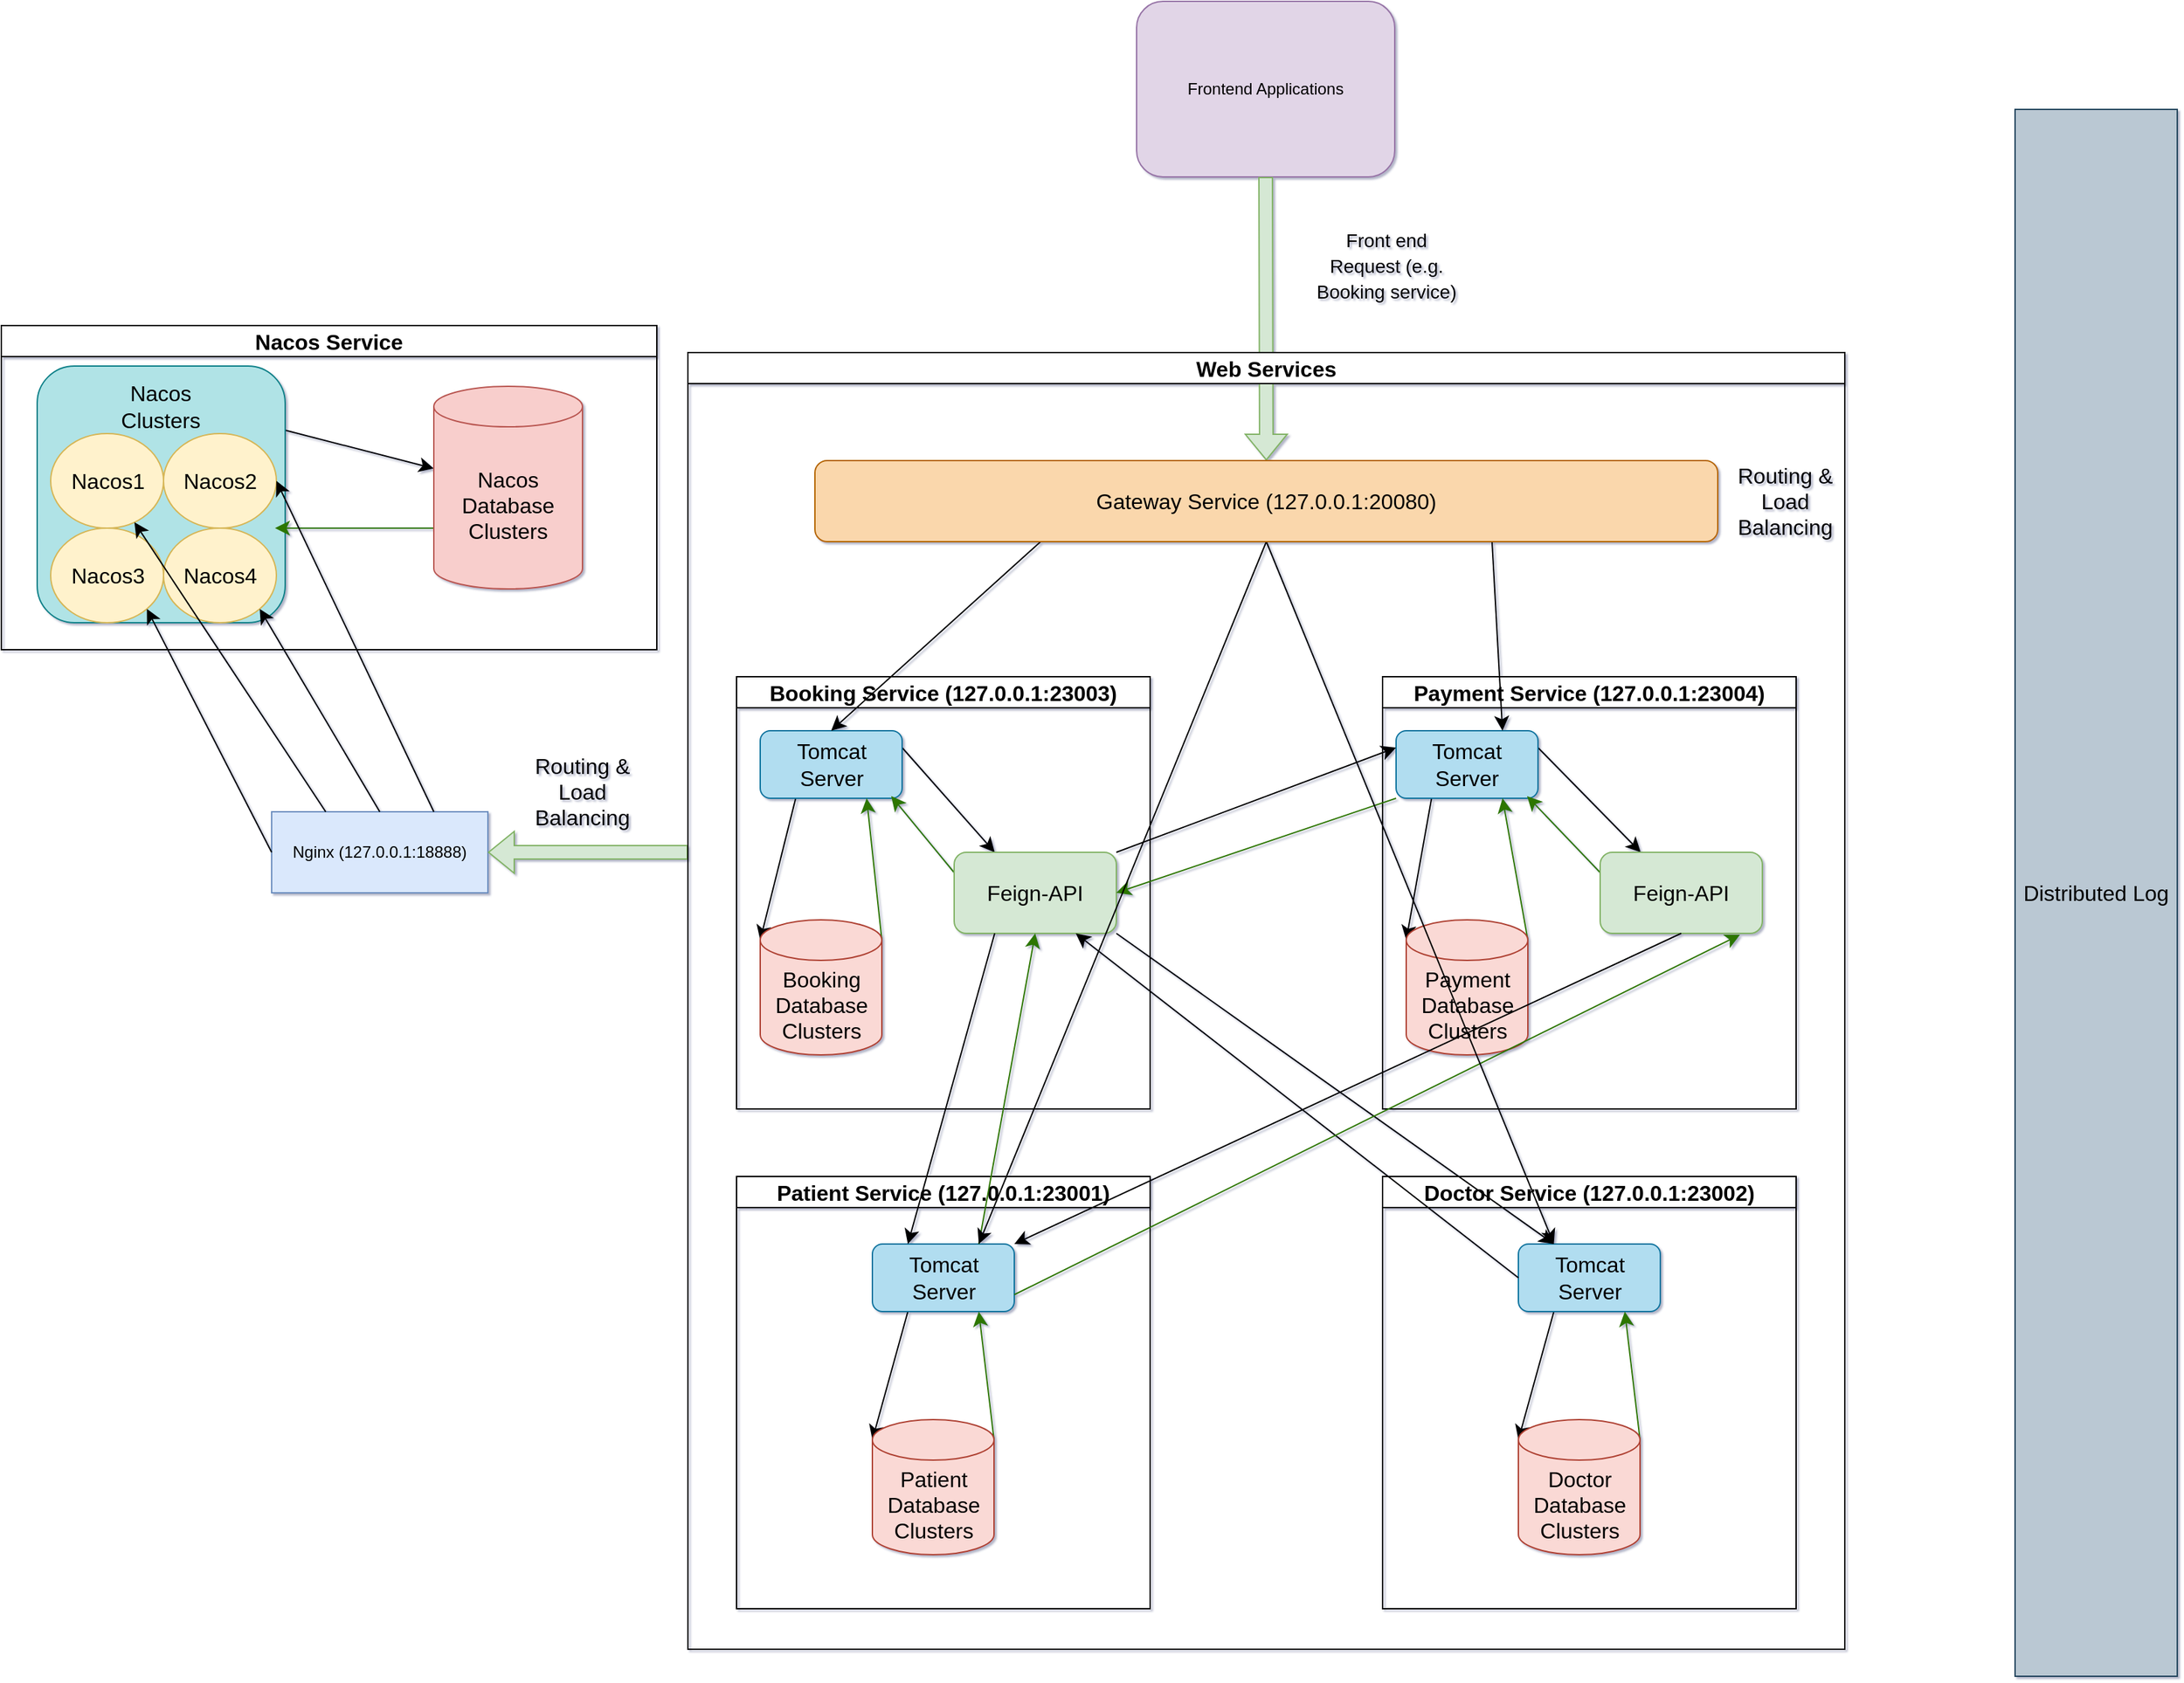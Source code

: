 <mxfile version="21.6.1" type="device">
  <diagram name="Page-1" id="5f0bae14-7c28-e335-631c-24af17079c00">
    <mxGraphModel dx="2233" dy="1507" grid="1" gridSize="10" guides="1" tooltips="1" connect="1" arrows="1" fold="1" page="1" pageScale="1" pageWidth="4681" pageHeight="3300" background="none" math="0" shadow="1">
      <root>
        <mxCell id="0" />
        <mxCell id="1" parent="0" />
        <mxCell id="jPvqtnYLJRj_eyyXHJ-Q-1" value="Frontend Applications" style="rounded=1;whiteSpace=wrap;html=1;fillColor=#e1d5e7;strokeColor=#9673a6;" parent="1" vertex="1">
          <mxGeometry x="2170" y="190" width="191" height="130" as="geometry" />
        </mxCell>
        <mxCell id="jPvqtnYLJRj_eyyXHJ-Q-2" value="" style="shape=flexArrow;endArrow=classic;html=1;rounded=0;exitX=0.5;exitY=1;exitDx=0;exitDy=0;fillColor=#d5e8d4;strokeColor=#82b366;entryX=0.5;entryY=0;entryDx=0;entryDy=0;" parent="1" source="jPvqtnYLJRj_eyyXHJ-Q-1" edge="1" target="ogTgEn3JlV6PT00TCn8N-3">
          <mxGeometry width="50" height="50" relative="1" as="geometry">
            <mxPoint x="2450" y="320" as="sourcePoint" />
            <mxPoint x="2490" y="200" as="targetPoint" />
          </mxGeometry>
        </mxCell>
        <mxCell id="jPvqtnYLJRj_eyyXHJ-Q-3" value="Nginx (127.0.0.1:18888)" style="rounded=0;whiteSpace=wrap;html=1;fillColor=#dae8fc;strokeColor=#6c8ebf;" parent="1" vertex="1">
          <mxGeometry x="1530" y="790" width="160" height="60" as="geometry" />
        </mxCell>
        <mxCell id="t3KPmfPiuo9anuLnNl-u-4" value="" style="shape=flexArrow;endArrow=classic;html=1;rounded=0;exitX=0.5;exitY=1;exitDx=0;exitDy=0;fillColor=#d5e8d4;strokeColor=#82b366;" parent="1" edge="1">
          <mxGeometry width="50" height="50" relative="1" as="geometry">
            <mxPoint x="1838" y="820" as="sourcePoint" />
            <mxPoint x="1690" y="820" as="targetPoint" />
          </mxGeometry>
        </mxCell>
        <mxCell id="t3KPmfPiuo9anuLnNl-u-5" value="&lt;font style=&quot;font-size: 14px;&quot;&gt;Front end Request (e.g. Booking service)&lt;/font&gt;" style="text;html=1;strokeColor=none;fillColor=none;align=center;verticalAlign=middle;whiteSpace=wrap;rounded=0;fontSize=16;" parent="1" vertex="1">
          <mxGeometry x="2300" y="370" width="110" height="30" as="geometry" />
        </mxCell>
        <mxCell id="t3KPmfPiuo9anuLnNl-u-6" value="Nacos Service" style="swimlane;whiteSpace=wrap;html=1;fontSize=16;" parent="1" vertex="1">
          <mxGeometry x="1330" y="430" width="485" height="240" as="geometry" />
        </mxCell>
        <mxCell id="t3KPmfPiuo9anuLnNl-u-10" value="" style="edgeStyle=none;curved=1;rounded=0;orthogonalLoop=1;jettySize=auto;html=1;fontSize=12;startSize=8;endSize=8;exitX=1;exitY=0.25;exitDx=0;exitDy=0;" parent="t3KPmfPiuo9anuLnNl-u-6" source="t3KPmfPiuo9anuLnNl-u-1" target="t3KPmfPiuo9anuLnNl-u-9" edge="1">
          <mxGeometry relative="1" as="geometry" />
        </mxCell>
        <mxCell id="t3KPmfPiuo9anuLnNl-u-1" value="" style="rounded=1;whiteSpace=wrap;html=1;fillColor=#b0e3e6;strokeColor=#0e8088;" parent="t3KPmfPiuo9anuLnNl-u-6" vertex="1">
          <mxGeometry x="26.5" y="30" width="183.5" height="190" as="geometry" />
        </mxCell>
        <mxCell id="t3KPmfPiuo9anuLnNl-u-11" style="edgeStyle=none;curved=1;rounded=0;orthogonalLoop=1;jettySize=auto;html=1;exitX=0;exitY=0;exitDx=0;exitDy=105;exitPerimeter=0;fontSize=12;startSize=8;endSize=8;fillColor=#60a917;strokeColor=#2D7600;" parent="t3KPmfPiuo9anuLnNl-u-6" source="t3KPmfPiuo9anuLnNl-u-9" edge="1">
          <mxGeometry relative="1" as="geometry">
            <mxPoint x="202.5" y="150" as="targetPoint" />
          </mxGeometry>
        </mxCell>
        <mxCell id="t3KPmfPiuo9anuLnNl-u-9" value="Nacos Database&lt;br&gt;Clusters" style="shape=cylinder3;whiteSpace=wrap;html=1;boundedLbl=1;backgroundOutline=1;size=15;fontSize=16;fillColor=#f8cecc;strokeColor=#b85450;" parent="t3KPmfPiuo9anuLnNl-u-6" vertex="1">
          <mxGeometry x="320" y="45" width="110" height="150" as="geometry" />
        </mxCell>
        <mxCell id="t3KPmfPiuo9anuLnNl-u-102" value="Nacos1" style="ellipse;whiteSpace=wrap;html=1;fontSize=16;fillColor=#fff2cc;strokeColor=#d6b656;" parent="t3KPmfPiuo9anuLnNl-u-6" vertex="1">
          <mxGeometry x="36.5" y="80" width="83.5" height="70" as="geometry" />
        </mxCell>
        <mxCell id="t3KPmfPiuo9anuLnNl-u-107" value="Nacos2" style="ellipse;whiteSpace=wrap;html=1;fontSize=16;fillColor=#fff2cc;strokeColor=#d6b656;" parent="t3KPmfPiuo9anuLnNl-u-6" vertex="1">
          <mxGeometry x="120" y="80" width="83.5" height="70" as="geometry" />
        </mxCell>
        <mxCell id="t3KPmfPiuo9anuLnNl-u-108" value="Nacos3" style="ellipse;whiteSpace=wrap;html=1;fontSize=16;fillColor=#fff2cc;strokeColor=#d6b656;" parent="t3KPmfPiuo9anuLnNl-u-6" vertex="1">
          <mxGeometry x="36.5" y="150" width="83.5" height="70" as="geometry" />
        </mxCell>
        <mxCell id="t3KPmfPiuo9anuLnNl-u-109" value="Nacos4" style="ellipse;whiteSpace=wrap;html=1;fontSize=16;fillColor=#fff2cc;strokeColor=#d6b656;" parent="t3KPmfPiuo9anuLnNl-u-6" vertex="1">
          <mxGeometry x="120" y="150" width="83.5" height="70" as="geometry" />
        </mxCell>
        <mxCell id="t3KPmfPiuo9anuLnNl-u-110" value="Nacos Clusters" style="text;html=1;strokeColor=none;fillColor=none;align=center;verticalAlign=middle;whiteSpace=wrap;rounded=0;fontSize=16;" parent="t3KPmfPiuo9anuLnNl-u-6" vertex="1">
          <mxGeometry x="88.25" y="45" width="60" height="30" as="geometry" />
        </mxCell>
        <mxCell id="t3KPmfPiuo9anuLnNl-u-12" value="Web Services" style="swimlane;whiteSpace=wrap;html=1;fontSize=16;" parent="1" vertex="1">
          <mxGeometry x="1838" y="450" width="856" height="960" as="geometry" />
        </mxCell>
        <mxCell id="t3KPmfPiuo9anuLnNl-u-21" value="Booking Service (127.0.0.1:23003)" style="swimlane;whiteSpace=wrap;html=1;fontSize=16;" parent="t3KPmfPiuo9anuLnNl-u-12" vertex="1">
          <mxGeometry x="36" y="240" width="306" height="320" as="geometry" />
        </mxCell>
        <mxCell id="t3KPmfPiuo9anuLnNl-u-55" style="edgeStyle=none;curved=1;rounded=0;orthogonalLoop=1;jettySize=auto;html=1;exitX=0.25;exitY=1;exitDx=0;exitDy=0;entryX=0;entryY=0;entryDx=0;entryDy=15;entryPerimeter=0;fontSize=12;startSize=8;endSize=8;" parent="t3KPmfPiuo9anuLnNl-u-21" source="t3KPmfPiuo9anuLnNl-u-23" target="t3KPmfPiuo9anuLnNl-u-25" edge="1">
          <mxGeometry relative="1" as="geometry" />
        </mxCell>
        <mxCell id="t3KPmfPiuo9anuLnNl-u-58" style="edgeStyle=none;curved=1;rounded=0;orthogonalLoop=1;jettySize=auto;html=1;exitX=1;exitY=0.25;exitDx=0;exitDy=0;entryX=0.25;entryY=0;entryDx=0;entryDy=0;fontSize=12;startSize=8;endSize=8;" parent="t3KPmfPiuo9anuLnNl-u-21" source="t3KPmfPiuo9anuLnNl-u-23" target="t3KPmfPiuo9anuLnNl-u-57" edge="1">
          <mxGeometry relative="1" as="geometry" />
        </mxCell>
        <mxCell id="t3KPmfPiuo9anuLnNl-u-23" value="Tomcat Server" style="rounded=1;whiteSpace=wrap;html=1;fontSize=16;fillColor=#b1ddf0;strokeColor=#10739e;" parent="t3KPmfPiuo9anuLnNl-u-21" vertex="1">
          <mxGeometry x="17.5" y="40" width="105" height="50" as="geometry" />
        </mxCell>
        <mxCell id="t3KPmfPiuo9anuLnNl-u-56" style="edgeStyle=none;curved=1;rounded=0;orthogonalLoop=1;jettySize=auto;html=1;exitX=1;exitY=0;exitDx=0;exitDy=15;exitPerimeter=0;entryX=0.75;entryY=1;entryDx=0;entryDy=0;fontSize=12;startSize=8;endSize=8;fillColor=#60a917;strokeColor=#2D7600;" parent="t3KPmfPiuo9anuLnNl-u-21" source="t3KPmfPiuo9anuLnNl-u-25" target="t3KPmfPiuo9anuLnNl-u-23" edge="1">
          <mxGeometry relative="1" as="geometry" />
        </mxCell>
        <mxCell id="t3KPmfPiuo9anuLnNl-u-25" value="Booking Database&lt;br&gt;Clusters" style="shape=cylinder3;whiteSpace=wrap;html=1;boundedLbl=1;backgroundOutline=1;size=15;fontSize=16;fillColor=#fad9d5;strokeColor=#ae4132;" parent="t3KPmfPiuo9anuLnNl-u-21" vertex="1">
          <mxGeometry x="17.5" y="180" width="90" height="100" as="geometry" />
        </mxCell>
        <mxCell id="t3KPmfPiuo9anuLnNl-u-59" style="edgeStyle=none;curved=1;rounded=0;orthogonalLoop=1;jettySize=auto;html=1;exitX=0;exitY=0.25;exitDx=0;exitDy=0;entryX=0.923;entryY=0.967;entryDx=0;entryDy=0;entryPerimeter=0;fontSize=12;startSize=8;endSize=8;fillColor=#60a917;strokeColor=#2D7600;" parent="t3KPmfPiuo9anuLnNl-u-21" source="t3KPmfPiuo9anuLnNl-u-57" target="t3KPmfPiuo9anuLnNl-u-23" edge="1">
          <mxGeometry relative="1" as="geometry" />
        </mxCell>
        <mxCell id="t3KPmfPiuo9anuLnNl-u-57" value="Feign-API" style="rounded=1;whiteSpace=wrap;html=1;fontSize=16;fillColor=#d5e8d4;strokeColor=#82b366;" parent="t3KPmfPiuo9anuLnNl-u-21" vertex="1">
          <mxGeometry x="161" y="130" width="120" height="60" as="geometry" />
        </mxCell>
        <mxCell id="t3KPmfPiuo9anuLnNl-u-60" value="Payment Service (127.0.0.1:23004)" style="swimlane;whiteSpace=wrap;html=1;fontSize=16;" parent="t3KPmfPiuo9anuLnNl-u-12" vertex="1">
          <mxGeometry x="514" y="240" width="306" height="320" as="geometry" />
        </mxCell>
        <mxCell id="t3KPmfPiuo9anuLnNl-u-61" style="edgeStyle=none;curved=1;rounded=0;orthogonalLoop=1;jettySize=auto;html=1;exitX=0.25;exitY=1;exitDx=0;exitDy=0;entryX=0;entryY=0;entryDx=0;entryDy=15;entryPerimeter=0;fontSize=12;startSize=8;endSize=8;" parent="t3KPmfPiuo9anuLnNl-u-60" source="t3KPmfPiuo9anuLnNl-u-63" target="t3KPmfPiuo9anuLnNl-u-65" edge="1">
          <mxGeometry relative="1" as="geometry" />
        </mxCell>
        <mxCell id="t3KPmfPiuo9anuLnNl-u-62" style="edgeStyle=none;curved=1;rounded=0;orthogonalLoop=1;jettySize=auto;html=1;exitX=1;exitY=0.25;exitDx=0;exitDy=0;entryX=0.25;entryY=0;entryDx=0;entryDy=0;fontSize=12;startSize=8;endSize=8;" parent="t3KPmfPiuo9anuLnNl-u-60" source="t3KPmfPiuo9anuLnNl-u-63" target="t3KPmfPiuo9anuLnNl-u-67" edge="1">
          <mxGeometry relative="1" as="geometry" />
        </mxCell>
        <mxCell id="t3KPmfPiuo9anuLnNl-u-63" value="Tomcat Server" style="rounded=1;whiteSpace=wrap;html=1;fontSize=16;fillColor=#b1ddf0;strokeColor=#10739e;" parent="t3KPmfPiuo9anuLnNl-u-60" vertex="1">
          <mxGeometry x="10" y="40" width="105" height="50" as="geometry" />
        </mxCell>
        <mxCell id="t3KPmfPiuo9anuLnNl-u-64" style="edgeStyle=none;curved=1;rounded=0;orthogonalLoop=1;jettySize=auto;html=1;exitX=1;exitY=0;exitDx=0;exitDy=15;exitPerimeter=0;entryX=0.75;entryY=1;entryDx=0;entryDy=0;fontSize=12;startSize=8;endSize=8;fillColor=#60a917;strokeColor=#2D7600;" parent="t3KPmfPiuo9anuLnNl-u-60" source="t3KPmfPiuo9anuLnNl-u-65" target="t3KPmfPiuo9anuLnNl-u-63" edge="1">
          <mxGeometry relative="1" as="geometry" />
        </mxCell>
        <mxCell id="t3KPmfPiuo9anuLnNl-u-65" value="Payment Database&lt;br&gt;Clusters" style="shape=cylinder3;whiteSpace=wrap;html=1;boundedLbl=1;backgroundOutline=1;size=15;fontSize=16;fillColor=#fad9d5;strokeColor=#ae4132;" parent="t3KPmfPiuo9anuLnNl-u-60" vertex="1">
          <mxGeometry x="17.5" y="180" width="90" height="100" as="geometry" />
        </mxCell>
        <mxCell id="t3KPmfPiuo9anuLnNl-u-66" style="edgeStyle=none;curved=1;rounded=0;orthogonalLoop=1;jettySize=auto;html=1;exitX=0;exitY=0.25;exitDx=0;exitDy=0;entryX=0.923;entryY=0.967;entryDx=0;entryDy=0;entryPerimeter=0;fontSize=12;startSize=8;endSize=8;fillColor=#60a917;strokeColor=#2D7600;" parent="t3KPmfPiuo9anuLnNl-u-60" source="t3KPmfPiuo9anuLnNl-u-67" target="t3KPmfPiuo9anuLnNl-u-63" edge="1">
          <mxGeometry relative="1" as="geometry" />
        </mxCell>
        <mxCell id="t3KPmfPiuo9anuLnNl-u-67" value="Feign-API" style="rounded=1;whiteSpace=wrap;html=1;fontSize=16;fillColor=#d5e8d4;strokeColor=#82b366;" parent="t3KPmfPiuo9anuLnNl-u-60" vertex="1">
          <mxGeometry x="161" y="130" width="120" height="60" as="geometry" />
        </mxCell>
        <mxCell id="t3KPmfPiuo9anuLnNl-u-69" value="Patient Service (127.0.0.1:23001)" style="swimlane;whiteSpace=wrap;html=1;fontSize=16;" parent="t3KPmfPiuo9anuLnNl-u-12" vertex="1">
          <mxGeometry x="36" y="610" width="306" height="320" as="geometry" />
        </mxCell>
        <mxCell id="t3KPmfPiuo9anuLnNl-u-70" style="edgeStyle=none;curved=1;rounded=0;orthogonalLoop=1;jettySize=auto;html=1;exitX=0.25;exitY=1;exitDx=0;exitDy=0;entryX=0;entryY=0;entryDx=0;entryDy=15;entryPerimeter=0;fontSize=12;startSize=8;endSize=8;" parent="t3KPmfPiuo9anuLnNl-u-69" source="t3KPmfPiuo9anuLnNl-u-72" target="t3KPmfPiuo9anuLnNl-u-74" edge="1">
          <mxGeometry relative="1" as="geometry" />
        </mxCell>
        <mxCell id="t3KPmfPiuo9anuLnNl-u-72" value="Tomcat Server" style="rounded=1;whiteSpace=wrap;html=1;fontSize=16;fillColor=#b1ddf0;strokeColor=#10739e;" parent="t3KPmfPiuo9anuLnNl-u-69" vertex="1">
          <mxGeometry x="100.5" y="50" width="105" height="50" as="geometry" />
        </mxCell>
        <mxCell id="t3KPmfPiuo9anuLnNl-u-73" style="edgeStyle=none;curved=1;rounded=0;orthogonalLoop=1;jettySize=auto;html=1;exitX=1;exitY=0;exitDx=0;exitDy=15;exitPerimeter=0;entryX=0.75;entryY=1;entryDx=0;entryDy=0;fontSize=12;startSize=8;endSize=8;fillColor=#60a917;strokeColor=#2D7600;" parent="t3KPmfPiuo9anuLnNl-u-69" source="t3KPmfPiuo9anuLnNl-u-74" target="t3KPmfPiuo9anuLnNl-u-72" edge="1">
          <mxGeometry relative="1" as="geometry" />
        </mxCell>
        <mxCell id="t3KPmfPiuo9anuLnNl-u-74" value="Patient Database&lt;br&gt;Clusters" style="shape=cylinder3;whiteSpace=wrap;html=1;boundedLbl=1;backgroundOutline=1;size=15;fontSize=16;fillColor=#fad9d5;strokeColor=#ae4132;" parent="t3KPmfPiuo9anuLnNl-u-69" vertex="1">
          <mxGeometry x="100.5" y="180" width="90" height="100" as="geometry" />
        </mxCell>
        <mxCell id="t3KPmfPiuo9anuLnNl-u-85" value="Doctor Service (127.0.0.1:23002)" style="swimlane;whiteSpace=wrap;html=1;fontSize=16;" parent="t3KPmfPiuo9anuLnNl-u-12" vertex="1">
          <mxGeometry x="514" y="610" width="306" height="320" as="geometry" />
        </mxCell>
        <mxCell id="t3KPmfPiuo9anuLnNl-u-86" style="edgeStyle=none;curved=1;rounded=0;orthogonalLoop=1;jettySize=auto;html=1;exitX=0.25;exitY=1;exitDx=0;exitDy=0;entryX=0;entryY=0;entryDx=0;entryDy=15;entryPerimeter=0;fontSize=12;startSize=8;endSize=8;" parent="t3KPmfPiuo9anuLnNl-u-85" source="t3KPmfPiuo9anuLnNl-u-87" target="t3KPmfPiuo9anuLnNl-u-89" edge="1">
          <mxGeometry relative="1" as="geometry" />
        </mxCell>
        <mxCell id="t3KPmfPiuo9anuLnNl-u-87" value="Tomcat Server" style="rounded=1;whiteSpace=wrap;html=1;fontSize=16;fillColor=#b1ddf0;strokeColor=#10739e;" parent="t3KPmfPiuo9anuLnNl-u-85" vertex="1">
          <mxGeometry x="100.5" y="50" width="105" height="50" as="geometry" />
        </mxCell>
        <mxCell id="t3KPmfPiuo9anuLnNl-u-88" style="edgeStyle=none;curved=1;rounded=0;orthogonalLoop=1;jettySize=auto;html=1;exitX=1;exitY=0;exitDx=0;exitDy=15;exitPerimeter=0;entryX=0.75;entryY=1;entryDx=0;entryDy=0;fontSize=12;startSize=8;endSize=8;fillColor=#60a917;strokeColor=#2D7600;" parent="t3KPmfPiuo9anuLnNl-u-85" source="t3KPmfPiuo9anuLnNl-u-89" target="t3KPmfPiuo9anuLnNl-u-87" edge="1">
          <mxGeometry relative="1" as="geometry" />
        </mxCell>
        <mxCell id="t3KPmfPiuo9anuLnNl-u-89" value="Doctor Database&lt;br&gt;Clusters" style="shape=cylinder3;whiteSpace=wrap;html=1;boundedLbl=1;backgroundOutline=1;size=15;fontSize=16;fillColor=#fad9d5;strokeColor=#ae4132;" parent="t3KPmfPiuo9anuLnNl-u-85" vertex="1">
          <mxGeometry x="100.5" y="180" width="90" height="100" as="geometry" />
        </mxCell>
        <mxCell id="t3KPmfPiuo9anuLnNl-u-90" style="edgeStyle=none;curved=1;rounded=0;orthogonalLoop=1;jettySize=auto;html=1;exitX=0.25;exitY=1;exitDx=0;exitDy=0;entryX=0.25;entryY=0;entryDx=0;entryDy=0;fontSize=12;startSize=8;endSize=8;" parent="t3KPmfPiuo9anuLnNl-u-12" source="t3KPmfPiuo9anuLnNl-u-57" target="t3KPmfPiuo9anuLnNl-u-72" edge="1">
          <mxGeometry relative="1" as="geometry" />
        </mxCell>
        <mxCell id="t3KPmfPiuo9anuLnNl-u-91" style="edgeStyle=none;curved=1;rounded=0;orthogonalLoop=1;jettySize=auto;html=1;exitX=0.75;exitY=0;exitDx=0;exitDy=0;entryX=0.5;entryY=1;entryDx=0;entryDy=0;fontSize=12;startSize=8;endSize=8;fillColor=#60a917;strokeColor=#2D7600;" parent="t3KPmfPiuo9anuLnNl-u-12" source="t3KPmfPiuo9anuLnNl-u-72" target="t3KPmfPiuo9anuLnNl-u-57" edge="1">
          <mxGeometry relative="1" as="geometry" />
        </mxCell>
        <mxCell id="t3KPmfPiuo9anuLnNl-u-92" style="edgeStyle=none;curved=1;rounded=0;orthogonalLoop=1;jettySize=auto;html=1;exitX=1;exitY=1;exitDx=0;exitDy=0;entryX=0.25;entryY=0;entryDx=0;entryDy=0;fontSize=12;startSize=8;endSize=8;" parent="t3KPmfPiuo9anuLnNl-u-12" source="t3KPmfPiuo9anuLnNl-u-57" target="t3KPmfPiuo9anuLnNl-u-87" edge="1">
          <mxGeometry relative="1" as="geometry" />
        </mxCell>
        <mxCell id="t3KPmfPiuo9anuLnNl-u-94" style="edgeStyle=none;curved=1;rounded=0;orthogonalLoop=1;jettySize=auto;html=1;exitX=0;exitY=0.5;exitDx=0;exitDy=0;entryX=0.75;entryY=1;entryDx=0;entryDy=0;fontSize=12;startSize=8;endSize=8;" parent="t3KPmfPiuo9anuLnNl-u-12" source="t3KPmfPiuo9anuLnNl-u-87" target="t3KPmfPiuo9anuLnNl-u-57" edge="1">
          <mxGeometry relative="1" as="geometry" />
        </mxCell>
        <mxCell id="t3KPmfPiuo9anuLnNl-u-111" style="edgeStyle=none;curved=1;rounded=0;orthogonalLoop=1;jettySize=auto;html=1;exitX=0.5;exitY=1;exitDx=0;exitDy=0;entryX=1;entryY=0;entryDx=0;entryDy=0;fontSize=12;startSize=8;endSize=8;" parent="t3KPmfPiuo9anuLnNl-u-12" source="t3KPmfPiuo9anuLnNl-u-67" target="t3KPmfPiuo9anuLnNl-u-72" edge="1">
          <mxGeometry relative="1" as="geometry" />
        </mxCell>
        <mxCell id="t3KPmfPiuo9anuLnNl-u-112" style="edgeStyle=none;curved=1;rounded=0;orthogonalLoop=1;jettySize=auto;html=1;exitX=1;exitY=0.75;exitDx=0;exitDy=0;entryX=0.862;entryY=1.017;entryDx=0;entryDy=0;entryPerimeter=0;fontSize=12;startSize=8;endSize=8;fillColor=#60a917;strokeColor=#2D7600;" parent="t3KPmfPiuo9anuLnNl-u-12" source="t3KPmfPiuo9anuLnNl-u-72" target="t3KPmfPiuo9anuLnNl-u-67" edge="1">
          <mxGeometry relative="1" as="geometry" />
        </mxCell>
        <mxCell id="t3KPmfPiuo9anuLnNl-u-113" style="edgeStyle=none;curved=1;rounded=0;orthogonalLoop=1;jettySize=auto;html=1;exitX=1;exitY=0;exitDx=0;exitDy=0;entryX=0;entryY=0.25;entryDx=0;entryDy=0;fontSize=12;startSize=8;endSize=8;" parent="t3KPmfPiuo9anuLnNl-u-12" source="t3KPmfPiuo9anuLnNl-u-57" target="t3KPmfPiuo9anuLnNl-u-63" edge="1">
          <mxGeometry relative="1" as="geometry" />
        </mxCell>
        <mxCell id="t3KPmfPiuo9anuLnNl-u-114" style="edgeStyle=none;curved=1;rounded=0;orthogonalLoop=1;jettySize=auto;html=1;exitX=0;exitY=1;exitDx=0;exitDy=0;entryX=1;entryY=0.5;entryDx=0;entryDy=0;fontSize=12;startSize=8;endSize=8;fillColor=#60a917;strokeColor=#2D7600;" parent="t3KPmfPiuo9anuLnNl-u-12" source="t3KPmfPiuo9anuLnNl-u-63" target="t3KPmfPiuo9anuLnNl-u-57" edge="1">
          <mxGeometry relative="1" as="geometry" />
        </mxCell>
        <mxCell id="ogTgEn3JlV6PT00TCn8N-4" style="edgeStyle=none;curved=1;rounded=0;orthogonalLoop=1;jettySize=auto;html=1;exitX=0.25;exitY=1;exitDx=0;exitDy=0;entryX=0.5;entryY=0;entryDx=0;entryDy=0;fontSize=12;startSize=8;endSize=8;" edge="1" parent="t3KPmfPiuo9anuLnNl-u-12" source="ogTgEn3JlV6PT00TCn8N-3" target="t3KPmfPiuo9anuLnNl-u-23">
          <mxGeometry relative="1" as="geometry" />
        </mxCell>
        <mxCell id="ogTgEn3JlV6PT00TCn8N-5" style="edgeStyle=none;curved=1;rounded=0;orthogonalLoop=1;jettySize=auto;html=1;exitX=0.5;exitY=1;exitDx=0;exitDy=0;entryX=0.75;entryY=0;entryDx=0;entryDy=0;fontSize=12;startSize=8;endSize=8;" edge="1" parent="t3KPmfPiuo9anuLnNl-u-12" source="ogTgEn3JlV6PT00TCn8N-3" target="t3KPmfPiuo9anuLnNl-u-72">
          <mxGeometry relative="1" as="geometry" />
        </mxCell>
        <mxCell id="ogTgEn3JlV6PT00TCn8N-6" style="edgeStyle=none;curved=1;rounded=0;orthogonalLoop=1;jettySize=auto;html=1;exitX=0.75;exitY=1;exitDx=0;exitDy=0;entryX=0.75;entryY=0;entryDx=0;entryDy=0;fontSize=12;startSize=8;endSize=8;" edge="1" parent="t3KPmfPiuo9anuLnNl-u-12" source="ogTgEn3JlV6PT00TCn8N-3" target="t3KPmfPiuo9anuLnNl-u-63">
          <mxGeometry relative="1" as="geometry" />
        </mxCell>
        <mxCell id="ogTgEn3JlV6PT00TCn8N-7" style="edgeStyle=none;curved=1;rounded=0;orthogonalLoop=1;jettySize=auto;html=1;exitX=0.5;exitY=1;exitDx=0;exitDy=0;entryX=0.25;entryY=0;entryDx=0;entryDy=0;fontSize=12;startSize=8;endSize=8;" edge="1" parent="t3KPmfPiuo9anuLnNl-u-12" source="ogTgEn3JlV6PT00TCn8N-3" target="t3KPmfPiuo9anuLnNl-u-87">
          <mxGeometry relative="1" as="geometry" />
        </mxCell>
        <mxCell id="ogTgEn3JlV6PT00TCn8N-3" value="Gateway Service (127.0.0.1:20080)" style="rounded=1;whiteSpace=wrap;html=1;fontSize=16;fillColor=#fad7ac;strokeColor=#b46504;" vertex="1" parent="t3KPmfPiuo9anuLnNl-u-12">
          <mxGeometry x="94" y="80" width="668" height="60" as="geometry" />
        </mxCell>
        <mxCell id="ogTgEn3JlV6PT00TCn8N-13" value="Routing &amp;amp; Load Balancing&lt;br&gt;" style="text;html=1;strokeColor=none;fillColor=none;align=center;verticalAlign=middle;whiteSpace=wrap;rounded=0;fontSize=16;" vertex="1" parent="t3KPmfPiuo9anuLnNl-u-12">
          <mxGeometry x="782" y="95" width="60" height="30" as="geometry" />
        </mxCell>
        <mxCell id="t3KPmfPiuo9anuLnNl-u-68" style="edgeStyle=none;curved=1;rounded=0;orthogonalLoop=1;jettySize=auto;html=1;exitX=1;exitY=0;exitDx=0;exitDy=0;fontSize=12;startSize=8;endSize=8;" parent="1" source="t3KPmfPiuo9anuLnNl-u-12" target="t3KPmfPiuo9anuLnNl-u-12" edge="1">
          <mxGeometry relative="1" as="geometry" />
        </mxCell>
        <mxCell id="t3KPmfPiuo9anuLnNl-u-100" value="Routing &amp;amp; Load Balancing&lt;br&gt;" style="text;html=1;strokeColor=none;fillColor=none;align=center;verticalAlign=middle;whiteSpace=wrap;rounded=0;fontSize=16;" parent="1" vertex="1">
          <mxGeometry x="1730" y="760" width="60" height="30" as="geometry" />
        </mxCell>
        <mxCell id="ogTgEn3JlV6PT00TCn8N-15" value="Distributed Log" style="rounded=0;whiteSpace=wrap;html=1;fontSize=16;fillColor=#bac8d3;strokeColor=#23445d;" vertex="1" parent="1">
          <mxGeometry x="2820" y="270" width="120" height="1160" as="geometry" />
        </mxCell>
        <mxCell id="ogTgEn3JlV6PT00TCn8N-10" style="edgeStyle=none;curved=1;rounded=0;orthogonalLoop=1;jettySize=auto;html=1;exitX=0.25;exitY=0;exitDx=0;exitDy=0;fontSize=12;startSize=8;endSize=8;" edge="1" parent="1" source="jPvqtnYLJRj_eyyXHJ-Q-3" target="t3KPmfPiuo9anuLnNl-u-102">
          <mxGeometry relative="1" as="geometry" />
        </mxCell>
        <mxCell id="ogTgEn3JlV6PT00TCn8N-11" style="edgeStyle=none;curved=1;rounded=0;orthogonalLoop=1;jettySize=auto;html=1;exitX=0.5;exitY=0;exitDx=0;exitDy=0;entryX=1;entryY=1;entryDx=0;entryDy=0;fontSize=12;startSize=8;endSize=8;" edge="1" parent="1" source="jPvqtnYLJRj_eyyXHJ-Q-3" target="t3KPmfPiuo9anuLnNl-u-109">
          <mxGeometry relative="1" as="geometry" />
        </mxCell>
        <mxCell id="ogTgEn3JlV6PT00TCn8N-12" style="edgeStyle=none;curved=1;rounded=0;orthogonalLoop=1;jettySize=auto;html=1;exitX=0.75;exitY=0;exitDx=0;exitDy=0;entryX=1;entryY=0.5;entryDx=0;entryDy=0;fontSize=12;startSize=8;endSize=8;" edge="1" parent="1" source="jPvqtnYLJRj_eyyXHJ-Q-3" target="t3KPmfPiuo9anuLnNl-u-107">
          <mxGeometry relative="1" as="geometry" />
        </mxCell>
        <mxCell id="ogTgEn3JlV6PT00TCn8N-9" style="edgeStyle=none;curved=1;rounded=0;orthogonalLoop=1;jettySize=auto;html=1;exitX=0;exitY=0.5;exitDx=0;exitDy=0;entryX=1;entryY=1;entryDx=0;entryDy=0;fontSize=12;startSize=8;endSize=8;" edge="1" parent="1" source="jPvqtnYLJRj_eyyXHJ-Q-3" target="t3KPmfPiuo9anuLnNl-u-108">
          <mxGeometry relative="1" as="geometry" />
        </mxCell>
      </root>
    </mxGraphModel>
  </diagram>
</mxfile>
